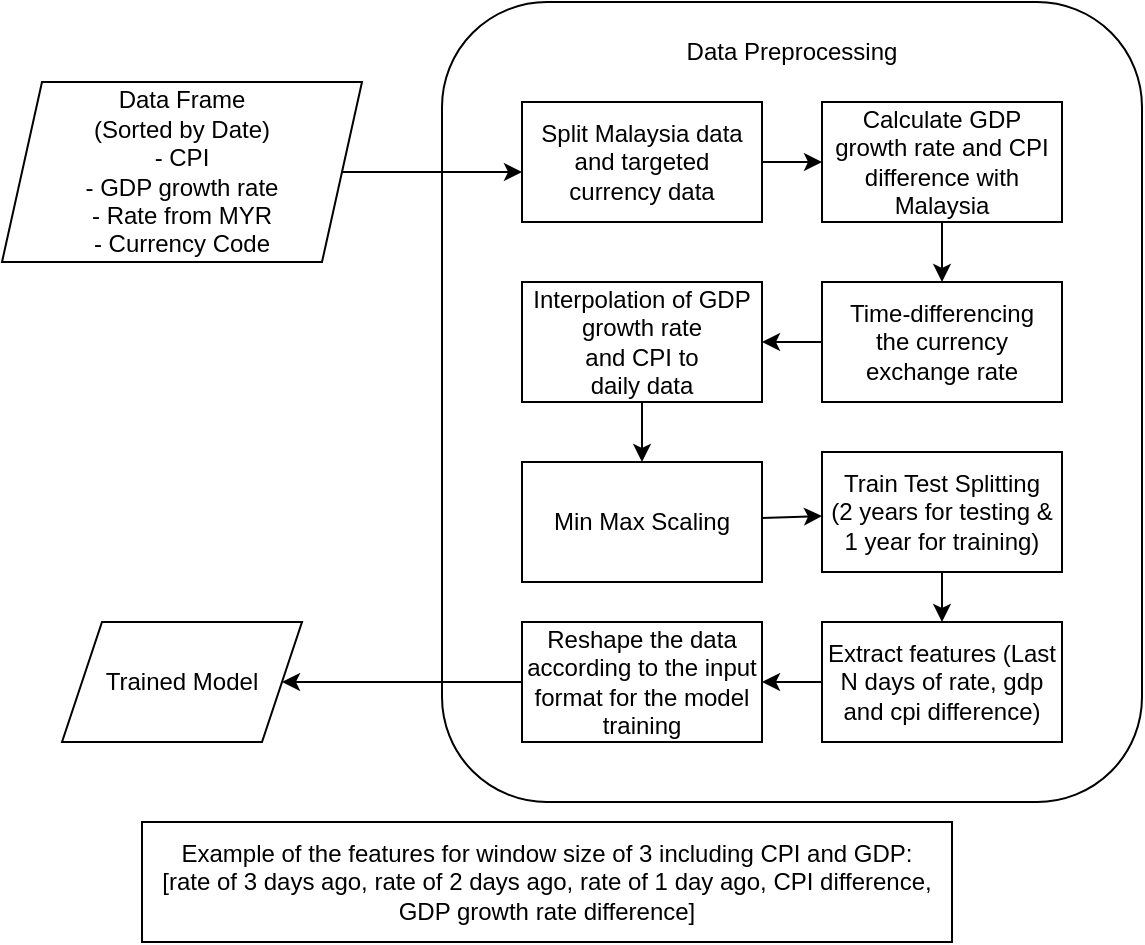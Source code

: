 <mxfile version="16.1.0" type="device"><diagram id="Mu8igYPd4poEiNuJc44h" name="Page-1"><mxGraphModel dx="1038" dy="547" grid="1" gridSize="10" guides="1" tooltips="1" connect="1" arrows="1" fold="1" page="1" pageScale="1" pageWidth="850" pageHeight="1100" math="0" shadow="0"><root><mxCell id="0"/><mxCell id="1" parent="0"/><mxCell id="iUhsNznjykiWyS5u_i9_-12" value="" style="rounded=1;whiteSpace=wrap;html=1;" parent="1" vertex="1"><mxGeometry x="250" y="10" width="350" height="400" as="geometry"/></mxCell><mxCell id="iUhsNznjykiWyS5u_i9_-5" style="edgeStyle=orthogonalEdgeStyle;rounded=0;orthogonalLoop=1;jettySize=auto;html=1;" parent="1" source="iUhsNznjykiWyS5u_i9_-1" target="iUhsNznjykiWyS5u_i9_-4" edge="1"><mxGeometry relative="1" as="geometry"/></mxCell><mxCell id="iUhsNznjykiWyS5u_i9_-1" value="Split Malaysia data and targeted&lt;br&gt;currency data" style="rounded=0;whiteSpace=wrap;html=1;" parent="1" vertex="1"><mxGeometry x="290" y="60" width="120" height="60" as="geometry"/></mxCell><mxCell id="iUhsNznjykiWyS5u_i9_-3" style="edgeStyle=orthogonalEdgeStyle;rounded=0;orthogonalLoop=1;jettySize=auto;html=1;" parent="1" source="iUhsNznjykiWyS5u_i9_-2" target="iUhsNznjykiWyS5u_i9_-1" edge="1"><mxGeometry relative="1" as="geometry"><Array as="points"><mxPoint x="130" y="90"/></Array></mxGeometry></mxCell><mxCell id="iUhsNznjykiWyS5u_i9_-2" value="Data Frame &lt;br&gt;(Sorted by Date)&lt;br&gt;- CPI&lt;br&gt;- GDP growth rate&lt;br&gt;- Rate from MYR&lt;br&gt;- Currency Code" style="shape=parallelogram;perimeter=parallelogramPerimeter;whiteSpace=wrap;html=1;fixedSize=1;" parent="1" vertex="1"><mxGeometry x="30" y="50" width="180" height="90" as="geometry"/></mxCell><mxCell id="h-wgPgLE5hgl2A0TUto8-7" style="edgeStyle=none;rounded=0;orthogonalLoop=1;jettySize=auto;html=1;" edge="1" parent="1" source="iUhsNznjykiWyS5u_i9_-4" target="h-wgPgLE5hgl2A0TUto8-3"><mxGeometry relative="1" as="geometry"/></mxCell><mxCell id="iUhsNznjykiWyS5u_i9_-4" value="Calculate GDP growth rate and CPI difference with Malaysia" style="rounded=0;whiteSpace=wrap;html=1;" parent="1" vertex="1"><mxGeometry x="440" y="60" width="120" height="60" as="geometry"/></mxCell><mxCell id="h-wgPgLE5hgl2A0TUto8-10" style="edgeStyle=none;rounded=0;orthogonalLoop=1;jettySize=auto;html=1;" edge="1" parent="1" source="iUhsNznjykiWyS5u_i9_-6" target="iUhsNznjykiWyS5u_i9_-8"><mxGeometry relative="1" as="geometry"/></mxCell><mxCell id="iUhsNznjykiWyS5u_i9_-6" value="Extract features (Last N days of rate, gdp and cpi difference)" style="rounded=0;whiteSpace=wrap;html=1;" parent="1" vertex="1"><mxGeometry x="440" y="320" width="120" height="60" as="geometry"/></mxCell><mxCell id="iUhsNznjykiWyS5u_i9_-19" style="rounded=0;orthogonalLoop=1;jettySize=auto;html=1;" parent="1" source="iUhsNznjykiWyS5u_i9_-8" target="iUhsNznjykiWyS5u_i9_-20" edge="1"><mxGeometry relative="1" as="geometry"><mxPoint x="650" y="90" as="targetPoint"/></mxGeometry></mxCell><mxCell id="iUhsNznjykiWyS5u_i9_-8" value="Reshape the data according to the input format for the model training" style="rounded=0;whiteSpace=wrap;html=1;" parent="1" vertex="1"><mxGeometry x="290" y="320" width="120" height="60" as="geometry"/></mxCell><mxCell id="iUhsNznjykiWyS5u_i9_-11" style="rounded=0;orthogonalLoop=1;jettySize=auto;html=1;" parent="1" source="iUhsNznjykiWyS5u_i9_-10" target="iUhsNznjykiWyS5u_i9_-16" edge="1"><mxGeometry relative="1" as="geometry"/></mxCell><mxCell id="iUhsNznjykiWyS5u_i9_-10" value="Min Max Scaling" style="rounded=0;whiteSpace=wrap;html=1;" parent="1" vertex="1"><mxGeometry x="290" y="240" width="120" height="60" as="geometry"/></mxCell><mxCell id="iUhsNznjykiWyS5u_i9_-13" value="Data Preprocessing" style="text;html=1;strokeColor=none;fillColor=none;align=center;verticalAlign=middle;whiteSpace=wrap;rounded=0;" parent="1" vertex="1"><mxGeometry x="345" y="20" width="160" height="30" as="geometry"/></mxCell><mxCell id="h-wgPgLE5hgl2A0TUto8-5" style="edgeStyle=none;rounded=0;orthogonalLoop=1;jettySize=auto;html=1;" edge="1" parent="1" source="iUhsNznjykiWyS5u_i9_-16" target="iUhsNznjykiWyS5u_i9_-6"><mxGeometry relative="1" as="geometry"/></mxCell><mxCell id="iUhsNznjykiWyS5u_i9_-16" value="Train Test Splitting&lt;br&gt;(2 years for testing &amp;amp; 1 year for training)" style="rounded=0;whiteSpace=wrap;html=1;" parent="1" vertex="1"><mxGeometry x="440" y="235" width="120" height="60" as="geometry"/></mxCell><mxCell id="iUhsNznjykiWyS5u_i9_-20" value="Trained Model" style="shape=parallelogram;perimeter=parallelogramPerimeter;whiteSpace=wrap;html=1;fixedSize=1;" parent="1" vertex="1"><mxGeometry x="60" y="320" width="120" height="60" as="geometry"/></mxCell><mxCell id="iUhsNznjykiWyS5u_i9_-26" value="Example of the features for window size of 3 including CPI and GDP:&lt;br&gt;[rate of 3 days ago, rate of 2 days ago, rate of 1 day ago, CPI difference, GDP growth rate difference]" style="rounded=0;whiteSpace=wrap;html=1;" parent="1" vertex="1"><mxGeometry x="100" y="420" width="405" height="60" as="geometry"/></mxCell><mxCell id="h-wgPgLE5hgl2A0TUto8-8" style="edgeStyle=none;rounded=0;orthogonalLoop=1;jettySize=auto;html=1;" edge="1" parent="1" source="h-wgPgLE5hgl2A0TUto8-3" target="h-wgPgLE5hgl2A0TUto8-4"><mxGeometry relative="1" as="geometry"/></mxCell><mxCell id="h-wgPgLE5hgl2A0TUto8-3" value="Time-differencing&lt;br&gt;the currency&lt;br&gt;exchange rate" style="rounded=0;whiteSpace=wrap;html=1;" vertex="1" parent="1"><mxGeometry x="440" y="150" width="120" height="60" as="geometry"/></mxCell><mxCell id="h-wgPgLE5hgl2A0TUto8-9" style="edgeStyle=none;rounded=0;orthogonalLoop=1;jettySize=auto;html=1;" edge="1" parent="1" source="h-wgPgLE5hgl2A0TUto8-4" target="iUhsNznjykiWyS5u_i9_-10"><mxGeometry relative="1" as="geometry"/></mxCell><mxCell id="h-wgPgLE5hgl2A0TUto8-4" value="Interpolation of GDP growth rate&lt;br&gt;and CPI to &lt;br&gt;daily data" style="rounded=0;whiteSpace=wrap;html=1;" vertex="1" parent="1"><mxGeometry x="290" y="150" width="120" height="60" as="geometry"/></mxCell></root></mxGraphModel></diagram></mxfile>